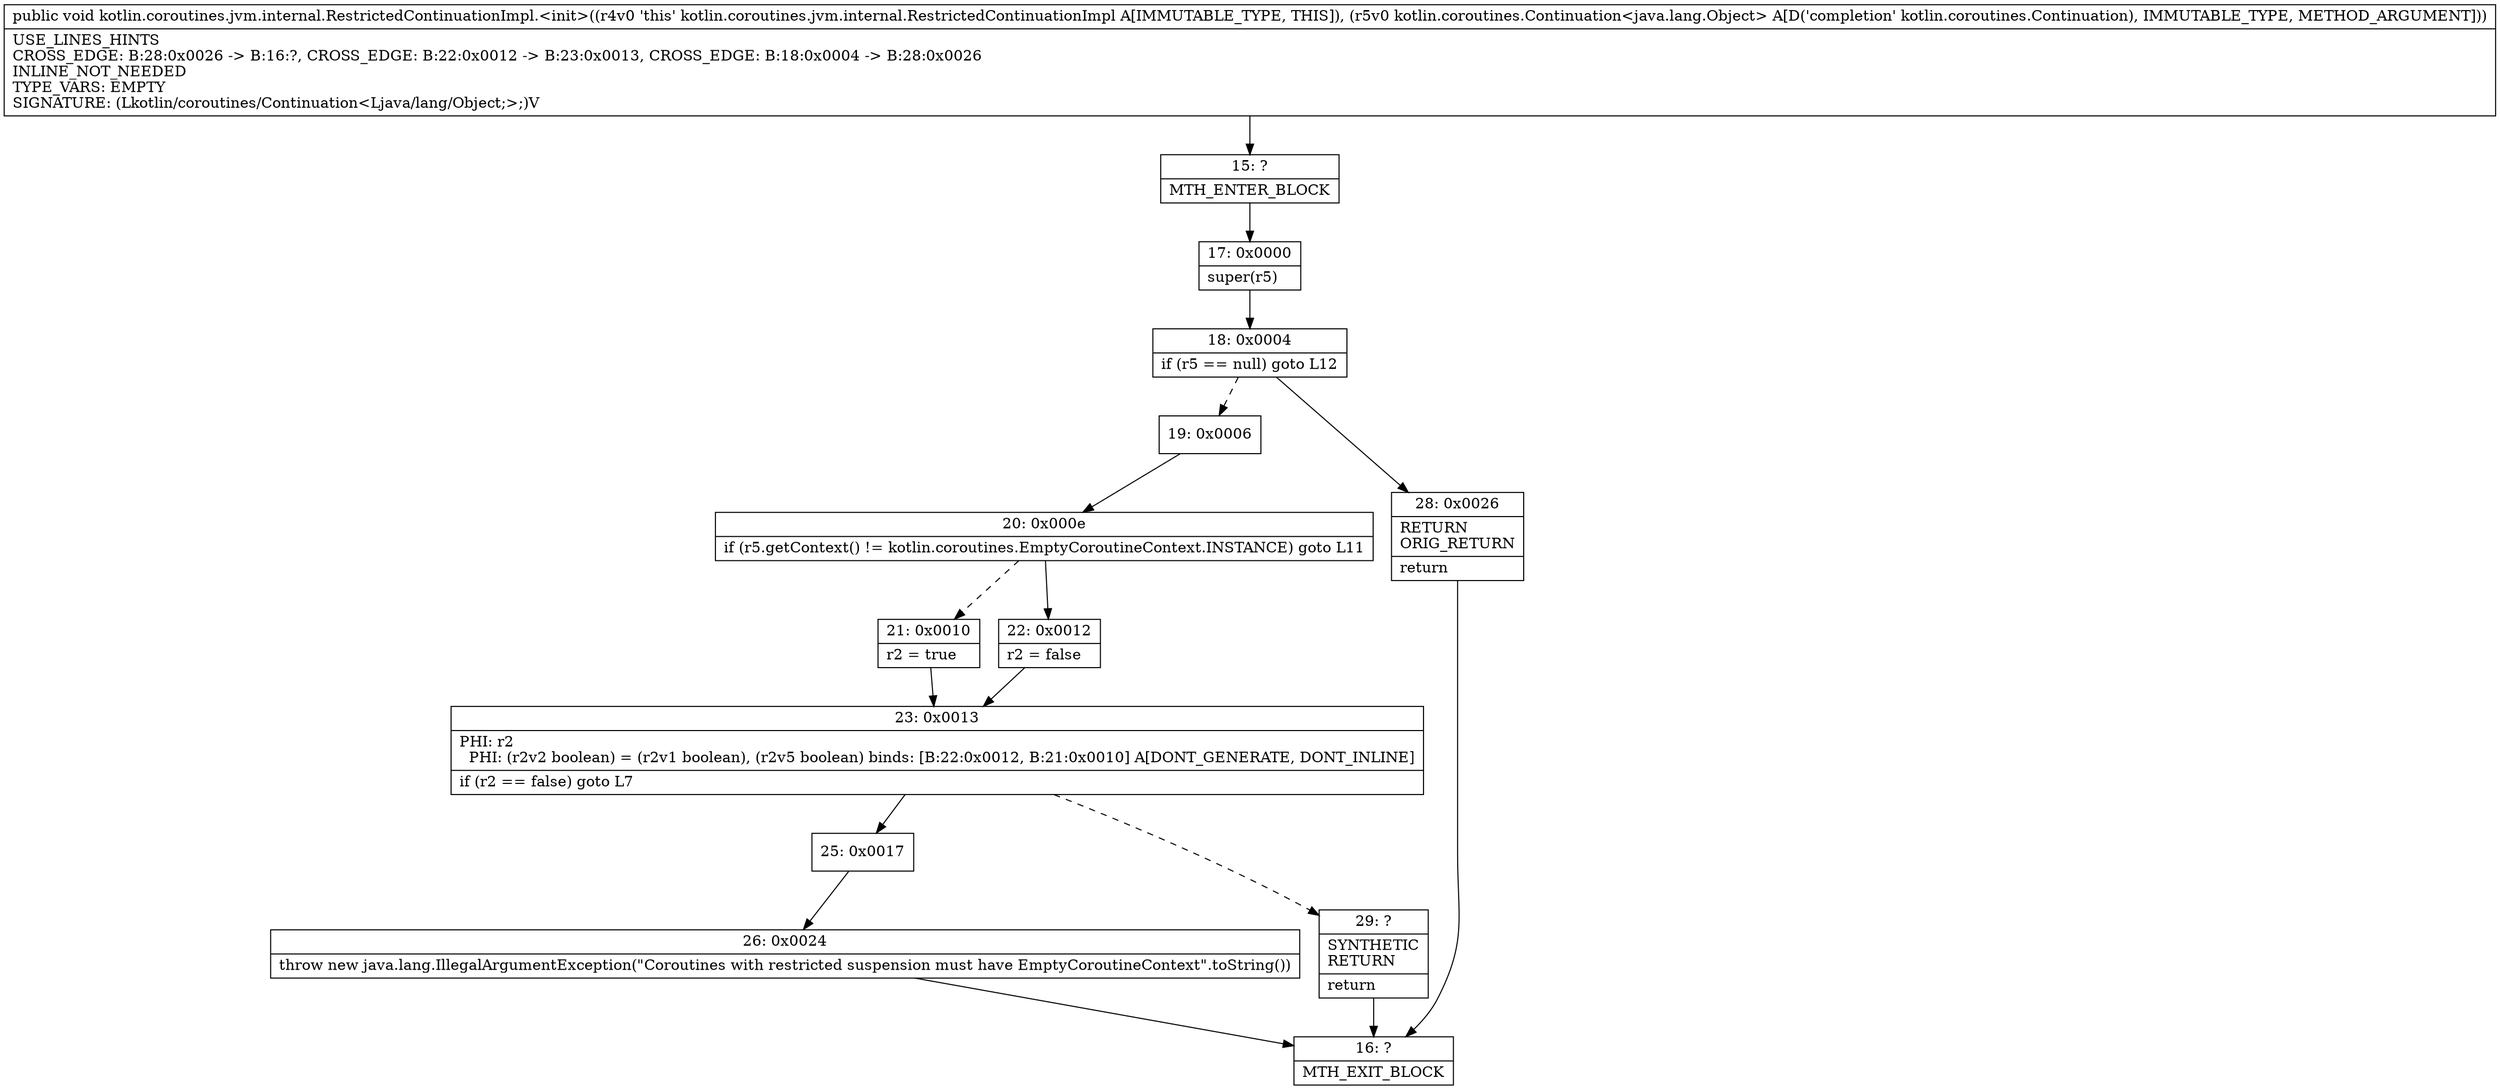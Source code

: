digraph "CFG forkotlin.coroutines.jvm.internal.RestrictedContinuationImpl.\<init\>(Lkotlin\/coroutines\/Continuation;)V" {
Node_15 [shape=record,label="{15\:\ ?|MTH_ENTER_BLOCK\l}"];
Node_17 [shape=record,label="{17\:\ 0x0000|super(r5)\l}"];
Node_18 [shape=record,label="{18\:\ 0x0004|if (r5 == null) goto L12\l}"];
Node_19 [shape=record,label="{19\:\ 0x0006}"];
Node_20 [shape=record,label="{20\:\ 0x000e|if (r5.getContext() != kotlin.coroutines.EmptyCoroutineContext.INSTANCE) goto L11\l}"];
Node_21 [shape=record,label="{21\:\ 0x0010|r2 = true\l}"];
Node_23 [shape=record,label="{23\:\ 0x0013|PHI: r2 \l  PHI: (r2v2 boolean) = (r2v1 boolean), (r2v5 boolean) binds: [B:22:0x0012, B:21:0x0010] A[DONT_GENERATE, DONT_INLINE]\l|if (r2 == false) goto L7\l}"];
Node_25 [shape=record,label="{25\:\ 0x0017}"];
Node_26 [shape=record,label="{26\:\ 0x0024|throw new java.lang.IllegalArgumentException(\"Coroutines with restricted suspension must have EmptyCoroutineContext\".toString())\l}"];
Node_16 [shape=record,label="{16\:\ ?|MTH_EXIT_BLOCK\l}"];
Node_29 [shape=record,label="{29\:\ ?|SYNTHETIC\lRETURN\l|return\l}"];
Node_22 [shape=record,label="{22\:\ 0x0012|r2 = false\l}"];
Node_28 [shape=record,label="{28\:\ 0x0026|RETURN\lORIG_RETURN\l|return\l}"];
MethodNode[shape=record,label="{public void kotlin.coroutines.jvm.internal.RestrictedContinuationImpl.\<init\>((r4v0 'this' kotlin.coroutines.jvm.internal.RestrictedContinuationImpl A[IMMUTABLE_TYPE, THIS]), (r5v0 kotlin.coroutines.Continuation\<java.lang.Object\> A[D('completion' kotlin.coroutines.Continuation), IMMUTABLE_TYPE, METHOD_ARGUMENT]))  | USE_LINES_HINTS\lCROSS_EDGE: B:28:0x0026 \-\> B:16:?, CROSS_EDGE: B:22:0x0012 \-\> B:23:0x0013, CROSS_EDGE: B:18:0x0004 \-\> B:28:0x0026\lINLINE_NOT_NEEDED\lTYPE_VARS: EMPTY\lSIGNATURE: (Lkotlin\/coroutines\/Continuation\<Ljava\/lang\/Object;\>;)V\l}"];
MethodNode -> Node_15;Node_15 -> Node_17;
Node_17 -> Node_18;
Node_18 -> Node_19[style=dashed];
Node_18 -> Node_28;
Node_19 -> Node_20;
Node_20 -> Node_21[style=dashed];
Node_20 -> Node_22;
Node_21 -> Node_23;
Node_23 -> Node_25;
Node_23 -> Node_29[style=dashed];
Node_25 -> Node_26;
Node_26 -> Node_16;
Node_29 -> Node_16;
Node_22 -> Node_23;
Node_28 -> Node_16;
}

